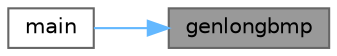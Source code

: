 digraph "genlongbmp"
{
 // LATEX_PDF_SIZE
  bgcolor="transparent";
  edge [fontname=Helvetica,fontsize=10,labelfontname=Helvetica,labelfontsize=10];
  node [fontname=Helvetica,fontsize=10,shape=box,height=0.2,width=0.4];
  rankdir="RL";
  Node1 [label="genlongbmp",height=0.2,width=0.4,color="gray40", fillcolor="grey60", style="filled", fontcolor="black",tooltip="Generate the BMP output file in long format."];
  Node1 -> Node2 [dir="back",color="steelblue1",style="solid"];
  Node2 [label="main",height=0.2,width=0.4,color="grey40", fillcolor="white", style="filled",URL="$unifontpic_8c.html#a3c04138a5bfe5d72780bb7e82a18e627",tooltip="The main function."];
}
